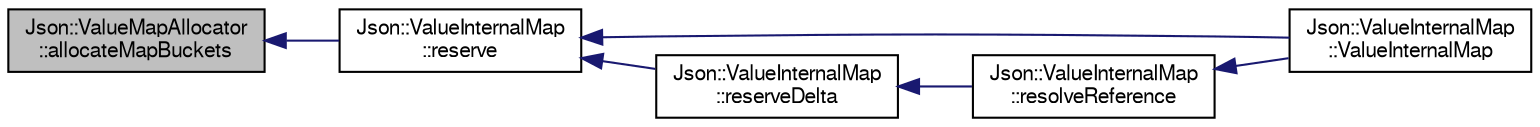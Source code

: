 digraph "Json::ValueMapAllocator::allocateMapBuckets"
{
  edge [fontname="FreeSans",fontsize="10",labelfontname="FreeSans",labelfontsize="10"];
  node [fontname="FreeSans",fontsize="10",shape=record];
  rankdir="LR";
  Node1 [label="Json::ValueMapAllocator\l::allocateMapBuckets",height=0.2,width=0.4,color="black", fillcolor="grey75", style="filled" fontcolor="black"];
  Node1 -> Node2 [dir="back",color="midnightblue",fontsize="10",style="solid",fontname="FreeSans"];
  Node2 [label="Json::ValueInternalMap\l::reserve",height=0.2,width=0.4,color="black", fillcolor="white", style="filled",URL="$class_json_1_1_value_internal_map.html#aedeef1ded464d8fbe51f11218fef5628"];
  Node2 -> Node3 [dir="back",color="midnightblue",fontsize="10",style="solid",fontname="FreeSans"];
  Node3 [label="Json::ValueInternalMap\l::ValueInternalMap",height=0.2,width=0.4,color="black", fillcolor="white", style="filled",URL="$class_json_1_1_value_internal_map.html#a2878273dc8422a7d3dd656942180a0fb"];
  Node2 -> Node4 [dir="back",color="midnightblue",fontsize="10",style="solid",fontname="FreeSans"];
  Node4 [label="Json::ValueInternalMap\l::reserveDelta",height=0.2,width=0.4,color="black", fillcolor="white", style="filled",URL="$class_json_1_1_value_internal_map.html#a338949cd1b84b7590ed438347d7d1ecc"];
  Node4 -> Node5 [dir="back",color="midnightblue",fontsize="10",style="solid",fontname="FreeSans"];
  Node5 [label="Json::ValueInternalMap\l::resolveReference",height=0.2,width=0.4,color="black", fillcolor="white", style="filled",URL="$class_json_1_1_value_internal_map.html#add7a9a415cc939ff4564e0aaa1cf6349"];
  Node5 -> Node3 [dir="back",color="midnightblue",fontsize="10",style="solid",fontname="FreeSans"];
}
